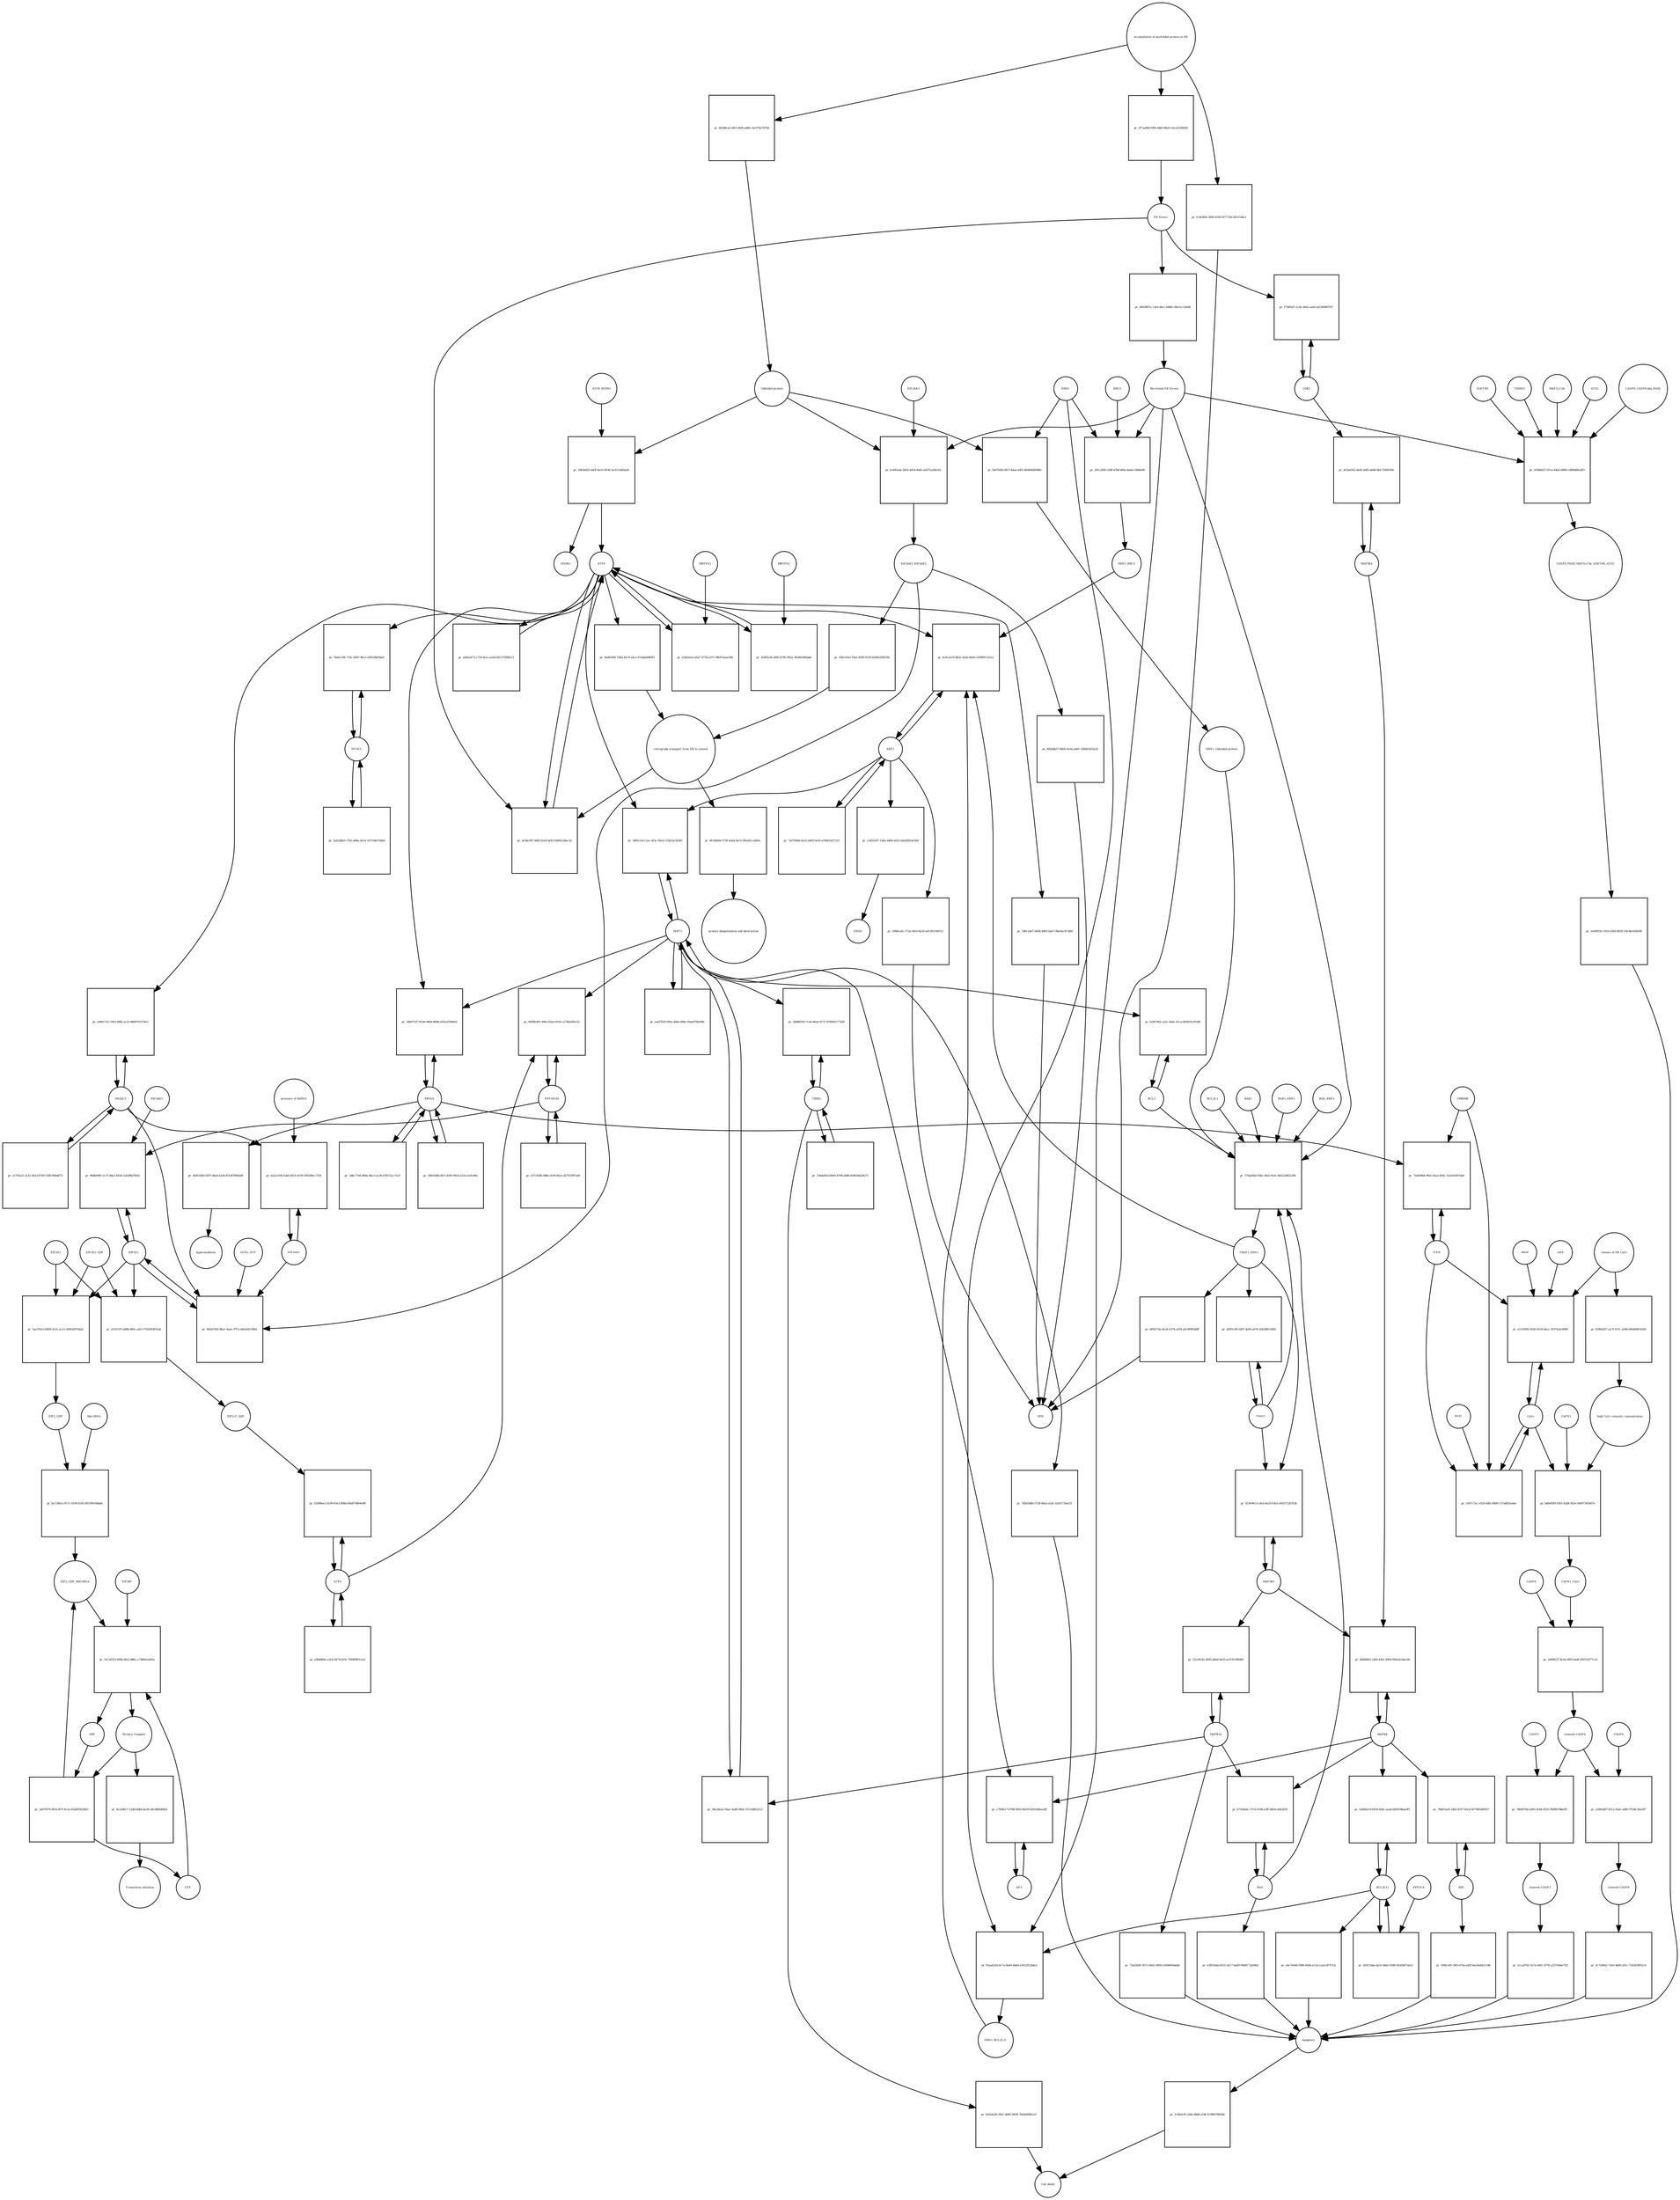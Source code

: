strict digraph  {
ATF6_HSPA5 [annotation="", bipartite=0, cls=complex, fontsize=4, label=ATF6_HSPA5, shape=circle];
"pr_1861b425-4d3f-4e15-953d-3a311cb83a42" [annotation="", bipartite=1, cls=process, fontsize=4, label="pr_1861b425-4d3f-4e15-953d-3a311cb83a42", shape=square];
ATF6 [annotation="urn_miriam_hgnc.symbol_ATF6", bipartite=0, cls=macromolecule, fontsize=4, label=ATF6, shape=circle];
HSPA5 [annotation="urn_miriam_hgnc.symbol_HSPA5", bipartite=0, cls=macromolecule, fontsize=4, label=HSPA5, shape=circle];
"Unfolded protein" [annotation="", bipartite=0, cls=macromolecule, fontsize=4, label="Unfolded protein", shape=circle];
ERN1 [annotation="urn_miriam_hgnc.symbol_ERN1", bipartite=0, cls=macromolecule, fontsize=4, label=ERN1, shape=circle];
"pr_fdd782fd-0f57-4dae-a6f2-d83b9d2f0085" [annotation="", bipartite=1, cls=process, fontsize=4, label="pr_fdd782fd-0f57-4dae-a6f2-d83b9d2f0085", shape=square];
"ERN1_Unfolded protein" [annotation="", bipartite=0, cls=complex, fontsize=4, label="ERN1_Unfolded protein", shape=circle];
EIF2AK3_EIF2AK3 [annotation="", bipartite=0, cls=complex, fontsize=4, label=EIF2AK3_EIF2AK3, shape=circle];
"pr_d3b1163a-f5b2-4589-9159-420b52f06106" [annotation="", bipartite=1, cls=process, fontsize=4, label="pr_d3b1163a-f5b2-4589-9159-420b52f06106", shape=square];
"retrograde transport from ER to cytosol" [annotation="", bipartite=0, cls=phenotype, fontsize=4, label="retrograde transport from ER to cytosol", shape=circle];
"pr_9ed8304f-106d-4a74-a4c2-47edda69f0f3" [annotation="", bipartite=1, cls=process, fontsize=4, label="pr_9ed8304f-106d-4a74-a4c2-47edda69f0f3", shape=square];
"pr_8fc9b90d-573b-4ab4-8e51-90ea9cca400c" [annotation="", bipartite=1, cls=process, fontsize=4, label="pr_8fc9b90d-573b-4ab4-8e51-90ea9cca400c", shape=square];
"protein ubiquitination and destruction" [annotation="", bipartite=0, cls=phenotype, fontsize=4, label="protein ubiquitination and destruction", shape=circle];
"pr_374ad5b0-95bc-4fe3-9c0c-8b522d822296" [annotation="", bipartite=1, cls=process, fontsize=4, label="pr_374ad5b0-95bc-4fe3-9c0c-8b522d822296", shape=square];
TRAF2_ERN1 [annotation="", bipartite=0, cls=complex, fontsize=4, label=TRAF2_ERN1, shape=circle];
BAK1_ERN1 [annotation="", bipartite=0, cls=complex, fontsize=4, label=BAK1_ERN1, shape=circle];
BAX_ERN1 [annotation="", bipartite=0, cls=complex, fontsize=4, label=BAX_ERN1, shape=circle];
BCL2 [annotation="urn_miriam_hgnc.symbol_BCL2", bipartite=0, cls="nucleic acid feature", fontsize=4, label=BCL2, shape=circle];
BCL2L1 [annotation="urn_miriam_hgnc.symbol_BCL2L1", bipartite=0, cls=macromolecule, fontsize=4, label=BCL2L1, shape=circle];
"Persistant ER Stress" [annotation="", bipartite=0, cls=phenotype, fontsize=4, label="Persistant ER Stress", shape=circle];
BAX [annotation="urn_miriam_hgnc.symbol_BAX", bipartite=0, cls=macromolecule, fontsize=4, label=BAX, shape=circle];
BAK1 [annotation="urn_miriam_hgnc.symbol_BAK1", bipartite=0, cls=macromolecule, fontsize=4, label=BAK1, shape=circle];
TRAF2 [annotation="urn_miriam_hgnc.symbol_TRAF2", bipartite=0, cls=macromolecule, fontsize=4, label=TRAF2, shape=circle];
XBP1 [annotation="urn_miriam_hgnc.symbol_XBP1", bipartite=0, cls=macromolecule, fontsize=4, label=XBP1, shape=circle];
"pr_bc6cae19-4b5e-42a6-b8eb-3189f91321e2" [annotation="", bipartite=1, cls=process, fontsize=4, label="pr_bc6cae19-4b5e-42a6-b8eb-3189f91321e2", shape=square];
ERN1_BBC3 [annotation="", bipartite=0, cls=complex, fontsize=4, label=ERN1_BBC3, shape=circle];
ERN1_BCL2L11 [annotation="", bipartite=0, cls=complex, fontsize=4, label=ERN1_BCL2L11, shape=circle];
"pr_7a6769bb-dca5-4493-8cf6-e59961d57533" [annotation="", bipartite=1, cls=process, fontsize=4, label="pr_7a6769bb-dca5-4493-8cf6-e59961d57533", shape=square];
"pr_c5d55c87-14da-446b-a033-0ab30924e5b9" [annotation="", bipartite=1, cls=process, fontsize=4, label="pr_c5d55c87-14da-446b-a033-0ab30924e5b9", shape=square];
ERAD [annotation="", bipartite=0, cls=phenotype, fontsize=4, label=ERAD, shape=circle];
"pr_59b8ca4c-572a-4fe0-8a18-a6156519d312" [annotation="", bipartite=1, cls=process, fontsize=4, label="pr_59b8ca4c-572a-4fe0-8a18-a6156519d312", shape=square];
UPR [annotation="", bipartite=0, cls=phenotype, fontsize=4, label=UPR, shape=circle];
"pr_af091cf8-5d07-4e90-a076-42626ffcb982" [annotation="", bipartite=1, cls=process, fontsize=4, label="pr_af091cf8-5d07-4e90-a076-42626ffcb982", shape=square];
MAPK8 [annotation="urn_miriam_hgnc.symbol_MAPK8", bipartite=0, cls=macromolecule, fontsize=4, label=MAPK8, shape=circle];
"pr_806fb661-1df4-43b1-9964-f00e5a1bec00" [annotation="", bipartite=1, cls=process, fontsize=4, label="pr_806fb661-1df4-43b1-9964-f00e5a1bec00", shape=square];
MAP3K4 [annotation="urn_miriam_hgnc.symbol_MAP3K4", bipartite=0, cls=macromolecule, fontsize=4, label=MAP3K4, shape=circle];
MAP3K5 [annotation="urn_miriam_hgnc.symbol_MAP3K5", bipartite=0, cls=macromolecule, fontsize=4, label=MAP3K5, shape=circle];
MAPK14 [annotation="urn_miriam_hgnc.symbol_MAPK14", bipartite=0, cls=macromolecule, fontsize=4, label=MAPK14, shape=circle];
"pr_22c38145-d095-48a0-8e55-acf14130640f" [annotation="", bipartite=1, cls=process, fontsize=4, label="pr_22c38145-d095-48a0-8e55-acf14130640f", shape=square];
"pr_72d22b0f-5672-46d1-8995-fcf680044eb0" [annotation="", bipartite=1, cls=process, fontsize=4, label="pr_72d22b0f-5672-46d1-8995-fcf680044eb0", shape=square];
Apoptosis [annotation="", bipartite=0, cls=phenotype, fontsize=4, label=Apoptosis, shape=circle];
DDIT3 [annotation="urn_miriam_hgnc.symbol_DDIT3", bipartite=0, cls=macromolecule, fontsize=4, label=DDIT3, shape=circle];
"pr_3be3de2a-5bac-4a86-98dc-f211dd8321cf" [annotation="", bipartite=1, cls=process, fontsize=4, label="pr_3be3de2a-5bac-4a86-98dc-f211dd8321cf", shape=square];
"pr_7d5b5b8b-5728-46aa-a5af-1d18173da31f" [annotation="", bipartite=1, cls=process, fontsize=4, label="pr_7d5b5b8b-5728-46aa-a5af-1d18173da31f", shape=square];
"pr_5efb7462-ca5c-4b4c-81ca-b83035c9536f" [annotation="", bipartite=1, cls=process, fontsize=4, label="pr_5efb7462-ca5c-4b4c-81ca-b83035c9536f", shape=square];
"pr_dc0bc997-d0f0-42e9-bf45-f6d95c0dac32" [annotation="", bipartite=1, cls=process, fontsize=4, label="pr_dc0bc997-d0f0-42e9-bf45-f6d95c0dac32", shape=square];
"ER Stress" [annotation="", bipartite=0, cls=phenotype, fontsize=4, label="ER Stress", shape=circle];
"pr_e2b62eee-e6a7-4734-a37c-f9647aaae39d" [annotation="", bipartite=1, cls=process, fontsize=4, label="pr_e2b62eee-e6a7-4734-a37c-f9647aaae39d", shape=square];
MBTPS1 [annotation="urn_miriam_hgnc.symbol_MBTPS1", bipartite=0, cls=macromolecule, fontsize=4, label=MBTPS1, shape=circle];
"pr_3e9f5e3d-2885-4785-902a-3654b39fdab6" [annotation="", bipartite=1, cls=process, fontsize=4, label="pr_3e9f5e3d-2885-4785-902a-3654b39fdab6", shape=square];
MBTPS2 [annotation="urn_miriam_hgnc.symbol_MBTPS2", bipartite=0, cls=macromolecule, fontsize=4, label=MBTPS2, shape=circle];
"pr_a0dea473-c718-4e1c-aa5b-60c3730df1c3" [annotation="", bipartite=1, cls=process, fontsize=4, label="pr_a0dea473-c718-4e1c-aa5b-60c3730df1c3", shape=square];
"pr_eaef7b5f-095a-4b6e-89dc-f6aa97bb398c" [annotation="", bipartite=1, cls=process, fontsize=4, label="pr_eaef7b5f-095a-4b6e-89dc-f6aa97bb398c", shape=square];
"pr_3bf6c1af-c1ac-4f3c-92e4-c53fe5a34269" [annotation="", bipartite=1, cls=process, fontsize=4, label="pr_3bf6c1af-c1ac-4f3c-92e4-c53fe5a34269", shape=square];
EIF2S1 [annotation="urn_miriam_hgnc.symbol_EIF2S1", bipartite=0, cls=macromolecule, fontsize=4, label=EIF2S1, shape=circle];
"pr_90a61920-8ba1-4aee-97f3-e8d2e827dfb2" [annotation="", bipartite=1, cls=process, fontsize=4, label="pr_90a61920-8ba1-4aee-97f3-e8d2e827dfb2", shape=square];
GCN2_ATP [annotation="", bipartite=0, cls=complex, fontsize=4, label=GCN2_ATP, shape=circle];
EIF2AK2 [annotation="urn_miriam_hgnc.symbol_EIF2AK2", bipartite=0, cls=macromolecule, fontsize=4, label=EIF2AK2, shape=circle];
DNAJC3 [annotation="urn_miriam_hgnc.symbol_DNAJC3", bipartite=0, cls=macromolecule, fontsize=4, label=DNAJC3, shape=circle];
EIF2S2 [annotation="urn_miriam_hgnc.symbol_EIF2S2", bipartite=0, cls=macromolecule, fontsize=4, label=EIF2S2, shape=circle];
"pr_5aa703e3-8858-412c-ac12-2682af0764a2" [annotation="", bipartite=1, cls=process, fontsize=4, label="pr_5aa703e3-8858-412c-ac12-2682af0764a2", shape=square];
EIF2S3_GDP [annotation="", bipartite=0, cls=complex, fontsize=4, label=EIF2S3_GDP, shape=circle];
EIF2_GDP [annotation="", bipartite=0, cls=complex, fontsize=4, label=EIF2_GDP, shape=circle];
"EIF2_GDP_Met-tRNA" [annotation="", bipartite=0, cls=complex, fontsize=4, label="EIF2_GDP_Met-tRNA", shape=circle];
"pr_19c24323-905b-4fe1-886c-c748fd1ab05a" [annotation="", bipartite=1, cls=process, fontsize=4, label="pr_19c24323-905b-4fe1-886c-c748fd1ab05a", shape=square];
"Ternary Complex" [annotation="", bipartite=0, cls=complex, fontsize=4, label="Ternary Complex", shape=circle];
"EIF2B*" [annotation="", bipartite=0, cls=complex, fontsize=4, label="EIF2B*", shape=circle];
GTP [annotation="urn_miriam_obo.chebi_CHEBI%3A57600", bipartite=0, cls="simple chemical", fontsize=4, label=GTP, shape=circle];
GDP [annotation="urn_miriam_obo.chebi_CHEBI%3A65180", bipartite=0, cls="simple chemical", fontsize=4, label=GDP, shape=circle];
"pr_2e67f070-0fcb-4f7f-9c2a-65a8f2923b43" [annotation="", bipartite=1, cls=process, fontsize=4, label="pr_2e67f070-0fcb-4f7f-9c2a-65a8f2923b43", shape=square];
ATF4 [annotation="urn_miriam_hgnc.symbol_ATF4", bipartite=0, cls=macromolecule, fontsize=4, label=ATF4, shape=circle];
"pr_62488ee1-6c09-45e3-968a-b0a8746b4e98" [annotation="", bipartite=1, cls=process, fontsize=4, label="pr_62488ee1-6c09-45e3-968a-b0a8746b4e98", shape=square];
"EIF2-P_GDP" [annotation="", bipartite=0, cls=complex, fontsize=4, label="EIF2-P_GDP", shape=circle];
"pr_e8b4dbdc-e3c9-4474-b19c-7968f9f011a4" [annotation="", bipartite=1, cls=process, fontsize=4, label="pr_e8b4dbdc-e3c9-4474-b19c-7968f9f011a4", shape=square];
PPP1R15A [annotation="urn_miriam_hgnc.symbol_PPP1R15A", bipartite=0, cls=macromolecule, fontsize=4, label=PPP1R15A, shape=circle];
"pr_0690b393-30b5-45ab-951b-ce78ab39e23c" [annotation="", bipartite=1, cls=process, fontsize=4, label="pr_0690b393-30b5-45ab-951b-ce78ab39e23c", shape=square];
"pr_e57c83f6-088a-41f9-841a-d275f39f7a0f" [annotation="", bipartite=1, cls=process, fontsize=4, label="pr_e57c83f6-088a-41f9-841a-d275f39f7a0f", shape=square];
"pr_4ca5d0c7-12dd-4dbb-be26-a9cd80b4bfd2" [annotation="", bipartite=1, cls=process, fontsize=4, label="pr_4ca5d0c7-12dd-4dbb-be26-a9cd80b4bfd2", shape=square];
"Translation initiation" [annotation="", bipartite=0, cls=phenotype, fontsize=4, label="Translation initiation", shape=circle];
"pr_419e9413-cbcd-4a18-93e5-e44371287b3b" [annotation="", bipartite=1, cls=process, fontsize=4, label="pr_419e9413-cbcd-4a18-93e5-e44371287b3b", shape=square];
ERO1A [annotation="urn_miriam_hgnc.symbol_ERO1A", bipartite=0, cls=macromolecule, fontsize=4, label=ERO1A, shape=circle];
"pr_54b071d7-814d-4864-8b8d-e93acf59defd" [annotation="", bipartite=1, cls=process, fontsize=4, label="pr_54b071d7-814d-4864-8b8d-e93acf59defd", shape=square];
"pr_50fe548b-4f15-450f-9816-a53ce1e0c90c" [annotation="", bipartite=1, cls=process, fontsize=4, label="pr_50fe548b-4f15-450f-9816-a53ce1e0c90c", shape=square];
"pr_968b49f0-1a73-48a1-855d-1a63f8d7f641" [annotation="", bipartite=1, cls=process, fontsize=4, label="pr_968b49f0-1a73-48a1-855d-1a63f8d7f641", shape=square];
EIF2AK1 [annotation="urn_miriam_hgnc.symbol_EIF2AK1", bipartite=0, cls=macromolecule, fontsize=4, label=EIF2AK1, shape=circle];
"pr_6743da4c-37c6-4708-a3ff-db03ca662629" [annotation="", bipartite=1, cls=process, fontsize=4, label="pr_6743da4c-37c6-4708-a3ff-db03ca662629", shape=square];
"pr_e38554a6-6031-4217-bad9-0968172d3962" [annotation="", bipartite=1, cls=process, fontsize=4, label="pr_e38554a6-6031-4217-bad9-0968172d3962", shape=square];
"Ca2+" [annotation="urn_miriam_obo.chebi_CHEBI%3A29108", bipartite=0, cls="simple chemical", fontsize=4, label="Ca2+", shape=circle];
"pr_e1210582-f626-4218-bbcc-3f374a4c8969" [annotation="", bipartite=1, cls=process, fontsize=4, label="pr_e1210582-f626-4218-bbcc-3f374a4c8969", shape=square];
"release of ER Ca2+" [annotation="", bipartite=0, cls=phenotype, fontsize=4, label="release of ER Ca2+", shape=circle];
ITPR [annotation="urn_miriam_hgnc.symbol_ITPR1|urn_miriam_hgnc.symbol_ITPR2|urn_miriam_hgnc.symbol_ITPR3", bipartite=0, cls=macromolecule, fontsize=4, label=ITPR, shape=circle];
MAM [annotation="", bipartite=0, cls=phenotype, fontsize=4, label=MAM, shape=circle];
s619 [annotation="", bipartite=0, cls=complex, fontsize=4, label=s619, shape=circle];
"pr_453ad352-de82-4df5-bd48-0b1735081f9e" [annotation="", bipartite=1, cls=process, fontsize=4, label="pr_453ad352-de82-4df5-bd48-0b1735081f9e", shape=square];
CDK5 [annotation="urn_miriam_hgnc.symbol_CDK5", bipartite=0, cls=macromolecule, fontsize=4, label=CDK5, shape=circle];
"pr_f758f5d7-2c82-4942-aefd-af2300897f37" [annotation="", bipartite=1, cls="uncertain process", fontsize=4, label="pr_f758f5d7-2c82-4942-aefd-af2300897f37", shape=square];
"pr_2c9b5e3f-cb0a-48d6-a54f-619f60768564" [annotation="", bipartite=1, cls=process, fontsize=4, label="pr_2c9b5e3f-cb0a-48d6-a54f-619f60768564", shape=square];
"Cell death" [annotation="", bipartite=0, cls=phenotype, fontsize=4, label="Cell death", shape=circle];
"pr_c0b7c7ac-c029-4dfa-8408-137adfb2edee" [annotation="", bipartite=1, cls=process, fontsize=4, label="pr_c0b7c7ac-c029-4dfa-8408-137adfb2edee", shape=square];
TMBIM6 [annotation="urn_miriam_hgnc.symbol_TMBIM6", bipartite=0, cls=macromolecule, fontsize=4, label=TMBIM6, shape=circle];
RYR1 [annotation="urn_miriam_hgnc.symbol_RYR1", bipartite=0, cls=macromolecule, fontsize=4, label=RYR1, shape=circle];
EIF2AK3 [annotation="urn_miriam_hgnc.symbol_EIF2AK3", bipartite=0, cls=macromolecule, fontsize=4, label=EIF2AK3, shape=circle];
"pr_fc493cba-2b10-4d14-8e82-a0271a39a1b1" [annotation="", bipartite=1, cls=process, fontsize=4, label="pr_fc493cba-2b10-4d14-8e82-a0271a39a1b1", shape=square];
"pr_46051fb8-0597-4be4-b236-f0336789d3d0" [annotation="", bipartite=1, cls=process, fontsize=4, label="pr_46051fb8-0597-4be4-b236-f0336789d3d0", shape=square];
hyperoxidation [annotation="", bipartite=0, cls=phenotype, fontsize=4, label=hyperoxidation, shape=circle];
"pr_2dbc77d4-966e-4bc3-ac39-478152cc7e1f" [annotation="", bipartite=1, cls=process, fontsize=4, label="pr_2dbc77d4-966e-4bc3-ac39-478152cc7e1f", shape=square];
"pr_9d93887a-13e0-4bcc-b668-c80c5c11b9df" [annotation="", bipartite=1, cls=process, fontsize=4, label="pr_9d93887a-13e0-4bcc-b668-c80c5c11b9df", shape=square];
"CASP8_CASP8-ubq_FADD" [annotation="", bipartite=0, cls=complex, fontsize=4, label="CASP8_CASP8-ubq_FADD", shape=circle];
"pr_410b8d37-07ce-44a5-b980-c4f00d0b24f3" [annotation="", bipartite=1, cls=process, fontsize=4, label="pr_410b8d37-07ce-44a5-b980-c4f00d0b24f3", shape=square];
"SQSTM1 " [annotation="urn_miriam_hgnc.symbol_SQSTM1", bipartite=0, cls=macromolecule, fontsize=4, label="SQSTM1 ", shape=circle];
CASP8_FADD_MAP1LC3A_SQSTM1_ATG5 [annotation="", bipartite=0, cls=complex, fontsize=4, label=CASP8_FADD_MAP1LC3A_SQSTM1_ATG5, shape=circle];
TRIM13 [annotation="urn_miriam_hgnc.symbol_TRIM13", bipartite=0, cls=macromolecule, fontsize=4, label=TRIM13, shape=circle];
MAP1LC3A [annotation="urn_miriam_hgnc.symbol_MAP1LC3A", bipartite=0, cls=macromolecule, fontsize=4, label=MAP1LC3A, shape=circle];
ATG5 [annotation="urn_miriam_hgnc.symbol_ATG5", bipartite=0, cls=macromolecule, fontsize=4, label=ATG5, shape=circle];
"pr_1e6991fe-191b-43b4-8830-19e38c650e98" [annotation="", bipartite=1, cls=process, fontsize=4, label="pr_1e6991fe-191b-43b4-8830-19e38c650e98", shape=square];
"AP-1" [annotation="urn_miriam_hgnc.symbol_FOS|urn_miriam_hgnc.symbol_FOSB|urn_miriam_hgnc.symbol_FOSL1|urn_miriam_hgnc.symbol_FOSL2|urn_miriam_hgnc.symbol_JUN|urn_miriam_hgnc.symbol_JUNB|urn_miriam_hgnc.symbol_JUND", bipartite=0, cls=macromolecule, fontsize=4, label="AP-1", shape=circle];
"pr_c7fd9e17-8788-4850-8b29-620cb06ea28f" [annotation="", bipartite=1, cls=process, fontsize=4, label="pr_c7fd9e17-8788-4850-8b29-620cb06ea28f", shape=square];
"pr_b2a5c03b-5abf-4614-b159-365588cc753f" [annotation="", bipartite=1, cls=process, fontsize=4, label="pr_b2a5c03b-5abf-4614-b159-365588cc753f", shape=square];
"presence of dsRNA" [annotation="", bipartite=0, cls=phenotype, fontsize=4, label="presence of dsRNA", shape=circle];
"Met-tRNA" [annotation="urn_miriam_hgnc_HGNC%3A34779", bipartite=0, cls="nucleic acid feature", fontsize=4, label="Met-tRNA", shape=circle];
"pr_bc13461a-917c-4149-8345-8f5309188a8a" [annotation="", bipartite=1, cls=process, fontsize=4, label="pr_bc13461a-917c-4149-8345-8f5309188a8a", shape=square];
"pr_af1611f5-dd9b-485c-a421-f702993655a6" [annotation="", bipartite=1, cls=process, fontsize=4, label="pr_af1611f5-dd9b-485c-a421-f702993655a6", shape=square];
"accumulation of misfolded protein in ER" [annotation="", bipartite=0, cls=phenotype, fontsize=4, label="accumulation of misfolded protein in ER", shape=circle];
"pr_483d0caf-26f3-4fd9-ad66-cbc970a78784" [annotation="", bipartite=1, cls=process, fontsize=4, label="pr_483d0caf-26f3-4fd9-ad66-cbc970a78784", shape=square];
"pr_5f7aa9b8-f9fb-4db0-86e9-c6ca553064f3" [annotation="", bipartite=1, cls=process, fontsize=4, label="pr_5f7aa9b8-f9fb-4db0-86e9-c6ca553064f3", shape=square];
"pr_fc4b3f60-2b00-41fb-b577-00c3d7a7dbc1" [annotation="", bipartite=1, cls=process, fontsize=4, label="pr_fc4b3f60-2b00-41fb-b577-00c3d7a7dbc1", shape=square];
"pr_8d26db57-8805-4c0a-a961-33fd41653a1d" [annotation="", bipartite=1, cls=process, fontsize=4, label="pr_8d26db57-8805-4c0a-a961-33fd41653a1d", shape=square];
"pr_df92574a-8ce8-4374-a554-a6c9f995d6ff" [annotation="", bipartite=1, cls=process, fontsize=4, label="pr_df92574a-8ce8-4374-a554-a6c9f995d6ff", shape=square];
"pr_1d8c2de7-b46b-4805-bae7-8be0ac9c3bf0" [annotation="", bipartite=1, cls=process, fontsize=4, label="pr_1d8c2de7-b46b-4805-bae7-8be0ac9c3bf0", shape=square];
BCL2L11 [annotation="urn_miriam_hgnc.symbol_BCL2L11", bipartite=0, cls=macromolecule, fontsize=4, label=BCL2L11, shape=circle];
"pr_5a0b8e14-6439-42dc-aeab-b83018bae0f1" [annotation="", bipartite=1, cls=process, fontsize=4, label="pr_5a0b8e14-6439-42dc-aeab-b83018bae0f1", shape=square];
BID [annotation="urn_miriam_hgnc.symbol_BID", bipartite=0, cls=macromolecule, fontsize=4, label=BID, shape=circle];
"pr_7b6b7ae8-1db3-4337-b5cd-627485489357" [annotation="", bipartite=1, cls=process, fontsize=4, label="pr_7b6b7ae8-1db3-4337-b5cd-627485489357", shape=square];
"pr_e4c7e044-f088-436d-a11d-ca2ec0f7f7cb" [annotation="", bipartite=1, cls=process, fontsize=4, label="pr_e4c7e044-f088-436d-a11d-ca2ec0f7f7cb", shape=square];
"pr_184fcef9-39f3-476a-a85f-bec6a64211d8" [annotation="", bipartite=1, cls=process, fontsize=4, label="pr_184fcef9-39f3-476a-a85f-bec6a64211d8", shape=square];
"pr_85aa622d-6c7a-40e4-bbb9-a5622f52b4e2" [annotation="", bipartite=1, cls=process, fontsize=4, label="pr_85aa622d-6c7a-40e4-bbb9-a5622f52b4e2", shape=square];
"pr_201c205f-cfd8-4768-bf0a-6a4ec19d4e08" [annotation="", bipartite=1, cls=process, fontsize=4, label="pr_201c205f-cfd8-4768-bf0a-6a4ec19d4e08", shape=square];
BBC3 [annotation="urn_miriam_hgnc.symbol_BBC3", bipartite=0, cls=macromolecule, fontsize=4, label=BBC3, shape=circle];
"pr_d2411b4a-da55-48af-9398-602fd0f7ab11" [annotation="", bipartite=1, cls=process, fontsize=4, label="pr_d2411b4a-da55-48af-9398-602fd0f7ab11", shape=square];
PPP2CA [annotation="urn_miriam_hgnc.symbol_PPP2CA", bipartite=0, cls=macromolecule, fontsize=4, label=PPP2CA, shape=circle];
TRIB3 [annotation="urn_miriam_hgnc.symbol_TRIB3", bipartite=0, cls=macromolecule, fontsize=4, label=TRIB3, shape=circle];
"pr_3bd86556-7ca8-46a4-9172-676842177428" [annotation="", bipartite=1, cls=process, fontsize=4, label="pr_3bd86556-7ca8-46a4-9172-676842177428", shape=square];
"pr_7e8da85d-80e9-4799-a680-838504d28a75" [annotation="", bipartite=1, cls=process, fontsize=4, label="pr_7e8da85d-80e9-4799-a680-838504d28a75", shape=square];
"pr_fe45ab26-39a1-4b85-9639-7be8af68b1a5" [annotation="", bipartite=1, cls=process, fontsize=4, label="pr_fe45ab26-39a1-4b85-9639-7be8af68b1a5", shape=square];
"pr_6290a837-ea7f-437c-a946-d9e86df1b544" [annotation="", bipartite=1, cls=process, fontsize=4, label="pr_6290a837-ea7f-437c-a946-d9e86df1b544", shape=square];
"high Ca2+ cytosolic concentration" [annotation="", bipartite=0, cls=phenotype, fontsize=4, label="high Ca2+ cytosolic concentration", shape=circle];
"pr_a48017a5-1953-49bf-ac23-d68676337de3" [annotation="", bipartite=1, cls=process, fontsize=4, label="pr_a48017a5-1953-49bf-ac23-d68676337de3", shape=square];
"pr_e17f3e21-2c41-4614-8700-55fb766b4f73" [annotation="", bipartite=1, cls=process, fontsize=4, label="pr_e17f3e21-2c41-4614-8700-55fb766b4f73", shape=square];
"pr_73e609b4-9fb1-45a2-856c-3e3a01607da6" [annotation="", bipartite=1, cls=process, fontsize=4, label="pr_73e609b4-9fb1-45a2-856c-3e3a01607da6", shape=square];
CASP4 [annotation="urn_miriam_hgnc.symbol_CASP4", bipartite=0, cls=macromolecule, fontsize=4, label=CASP4, shape=circle];
"pr_246f8237-8cb2-4f92-8a8f-d5f510277ccb" [annotation="", bipartite=1, cls=process, fontsize=4, label="pr_246f8237-8cb2-4f92-8a8f-d5f510277ccb", shape=square];
"cleaved~CASP4" [annotation="urn_miriam_hgnc.symbol_CASP4", bipartite=0, cls=macromolecule, fontsize=4, label="cleaved~CASP4", shape=circle];
"CAPN1_Ca2+" [annotation="", bipartite=0, cls=complex, fontsize=4, label="CAPN1_Ca2+", shape=circle];
CASP3 [annotation="urn_miriam_hgnc.symbol_CASP3", bipartite=0, cls=macromolecule, fontsize=4, label=CASP3, shape=circle];
"pr_786497bd-a695-4544-8355-9b09b768e0f1" [annotation="", bipartite=1, cls=process, fontsize=4, label="pr_786497bd-a695-4544-8355-9b09b768e0f1", shape=square];
"cleaved~CASP3" [annotation="urn_miriam_hgnc.symbol_CASP3", bipartite=0, cls=macromolecule, fontsize=4, label="cleaved~CASP3", shape=circle];
CASP9 [annotation="urn_miriam_hgnc.symbol_CSAP9", bipartite=0, cls=macromolecule, fontsize=4, label=CASP9, shape=circle];
"pr_e580edb7-6512-41bc-ad6f-f703bc36e397" [annotation="", bipartite=1, cls=process, fontsize=4, label="pr_e580edb7-6512-41bc-ad6f-f703bc36e397", shape=square];
"cleaved~CASP9" [annotation="urn_miriam_hgnc.symbol_CASP9", bipartite=0, cls=macromolecule, fontsize=4, label="cleaved~CASP9", shape=circle];
CAPN1 [annotation="urn_miriam_hgnc.symbol_CAPN1", bipartite=0, cls=macromolecule, fontsize=4, label=CAPN1, shape=circle];
"pr_bd0ef9f9-f493-42b8-942e-0e897365b07e" [annotation="", bipartite=1, cls=process, fontsize=4, label="pr_bd0ef9f9-f493-42b8-942e-0e897365b07e", shape=square];
"pr_1ccad7b3-5e7a-4401-8795-e55704de7f2f" [annotation="", bipartite=1, cls=process, fontsize=4, label="pr_1ccad7b3-5e7a-4401-8795-e55704de7f2f", shape=square];
"pr_417a99a5-7eb5-4b85-b1fc-7243459f61c9" [annotation="", bipartite=1, cls=process, fontsize=4, label="pr_417a99a5-7eb5-4b85-b1fc-7243459f61c9", shape=square];
HYOU1 [annotation="urn_miriam_hgnc.symbol_HYOU1", bipartite=0, cls=macromolecule, fontsize=4, label=HYOU1, shape=circle];
"pr_7ba6c166-719c-4847-8bc3-a0f526bf3be6" [annotation="", bipartite=1, cls=process, fontsize=4, label="pr_7ba6c166-719c-4847-8bc3-a0f526bf3be6", shape=square];
"pr_2a62d8e0-17b5-468a-9a1d-167108e76d0d" [annotation="", bipartite=1, cls=process, fontsize=4, label="pr_2a62d8e0-17b5-468a-9a1d-167108e76d0d", shape=square];
ATF6_HSPA5 -> "pr_1861b425-4d3f-4e15-953d-3a311cb83a42"  [annotation="", interaction_type=consumption];
"pr_1861b425-4d3f-4e15-953d-3a311cb83a42" -> ATF6  [annotation="", interaction_type=production];
"pr_1861b425-4d3f-4e15-953d-3a311cb83a42" -> HSPA5  [annotation="", interaction_type=production];
ATF6 -> "pr_9ed8304f-106d-4a74-a4c2-47edda69f0f3"  [annotation="", interaction_type=consumption];
ATF6 -> "pr_bc6cae19-4b5e-42a6-b8eb-3189f91321e2"  [annotation="urn_miriam_pubmed_26587781|urn_miriam_pubmed_23430059", interaction_type=catalysis];
ATF6 -> "pr_dc0bc997-d0f0-42e9-bf45-f6d95c0dac32"  [annotation="", interaction_type=consumption];
ATF6 -> "pr_e2b62eee-e6a7-4734-a37c-f9647aaae39d"  [annotation="", interaction_type=consumption];
ATF6 -> "pr_3e9f5e3d-2885-4785-902a-3654b39fdab6"  [annotation="", interaction_type=consumption];
ATF6 -> "pr_a0dea473-c718-4e1c-aa5b-60c3730df1c3"  [annotation="", interaction_type=consumption];
ATF6 -> "pr_3bf6c1af-c1ac-4f3c-92e4-c53fe5a34269"  [annotation="urn_miriam_pubmed_26587781|urn_miriam_pubmed_17991856|urn_miriam_pubmed_28843399", interaction_type=catalysis];
ATF6 -> "pr_54b071d7-814d-4864-8b8d-e93acf59defd"  [annotation="urn_miriam_pubmed_23850759|urn_miriam_pubmed_25387528", interaction_type=catalysis];
ATF6 -> "pr_1d8c2de7-b46b-4805-bae7-8be0ac9c3bf0"  [annotation="", interaction_type=consumption];
ATF6 -> "pr_a48017a5-1953-49bf-ac23-d68676337de3"  [annotation="urn_miriam_pubmed_12601012|urn_miriam_pubmed_18360008", interaction_type=catalysis];
ATF6 -> "pr_7ba6c166-719c-4847-8bc3-a0f526bf3be6"  [annotation=urn_miriam_pubmed_18360008, interaction_type=catalysis];
"Unfolded protein" -> "pr_1861b425-4d3f-4e15-953d-3a311cb83a42"  [annotation="urn_miriam_pubmed_19509052|urn_miriam_pubmed_12847084|urn_miriam_pubmed_23850759", interaction_type=catalysis];
"Unfolded protein" -> "pr_fdd782fd-0f57-4dae-a6f2-d83b9d2f0085"  [annotation="", interaction_type=consumption];
"Unfolded protein" -> "pr_fc493cba-2b10-4d14-8e82-a0271a39a1b1"  [annotation=urn_miriam_pubmed_17991856, interaction_type=catalysis];
ERN1 -> "pr_fdd782fd-0f57-4dae-a6f2-d83b9d2f0085"  [annotation="", interaction_type=consumption];
ERN1 -> "pr_85aa622d-6c7a-40e4-bbb9-a5622f52b4e2"  [annotation="", interaction_type=consumption];
ERN1 -> "pr_201c205f-cfd8-4768-bf0a-6a4ec19d4e08"  [annotation="", interaction_type=consumption];
"pr_fdd782fd-0f57-4dae-a6f2-d83b9d2f0085" -> "ERN1_Unfolded protein"  [annotation="", interaction_type=production];
"ERN1_Unfolded protein" -> "pr_374ad5b0-95bc-4fe3-9c0c-8b522d822296"  [annotation="", interaction_type=consumption];
EIF2AK3_EIF2AK3 -> "pr_d3b1163a-f5b2-4589-9159-420b52f06106"  [annotation="", interaction_type=consumption];
EIF2AK3_EIF2AK3 -> "pr_90a61920-8ba1-4aee-97f3-e8d2e827dfb2"  [annotation="urn_miriam_pubmed_12667446|urn_miriam_pubmed_16246152|urn_miriam_pubmed_12601012|urn_miriam_pubmed_23850759|urn_miriam_pubmed_18360008|urn_miriam_pubmed_26587781", interaction_type=catalysis];
EIF2AK3_EIF2AK3 -> "pr_8d26db57-8805-4c0a-a961-33fd41653a1d"  [annotation="", interaction_type=consumption];
"pr_d3b1163a-f5b2-4589-9159-420b52f06106" -> "retrograde transport from ER to cytosol"  [annotation="", interaction_type=production];
"retrograde transport from ER to cytosol" -> "pr_8fc9b90d-573b-4ab4-8e51-90ea9cca400c"  [annotation="", interaction_type=consumption];
"retrograde transport from ER to cytosol" -> "pr_dc0bc997-d0f0-42e9-bf45-f6d95c0dac32"  [annotation="urn_miriam_pubmed_18360008|urn_miriam_pubmed_17991856|urn_miriam_pubmed_26587781|urn_miriam_pubmed_12847084", interaction_type=inhibition];
"pr_9ed8304f-106d-4a74-a4c2-47edda69f0f3" -> "retrograde transport from ER to cytosol"  [annotation="", interaction_type=production];
"pr_8fc9b90d-573b-4ab4-8e51-90ea9cca400c" -> "protein ubiquitination and destruction"  [annotation="", interaction_type=production];
"pr_374ad5b0-95bc-4fe3-9c0c-8b522d822296" -> TRAF2_ERN1  [annotation="", interaction_type=production];
TRAF2_ERN1 -> "pr_bc6cae19-4b5e-42a6-b8eb-3189f91321e2"  [annotation="urn_miriam_pubmed_26587781|urn_miriam_pubmed_23430059", interaction_type=catalysis];
TRAF2_ERN1 -> "pr_af091cf8-5d07-4e90-a076-42626ffcb982"  [annotation=urn_miriam_pubmed_23850759, interaction_type=catalysis];
TRAF2_ERN1 -> "pr_419e9413-cbcd-4a18-93e5-e44371287b3b"  [annotation=urn_miriam_pubmed_23850759, interaction_type=catalysis];
TRAF2_ERN1 -> "pr_df92574a-8ce8-4374-a554-a6c9f995d6ff"  [annotation="", interaction_type=consumption];
BAK1_ERN1 -> "pr_374ad5b0-95bc-4fe3-9c0c-8b522d822296"  [annotation="urn_miriam_pubmed_23850759|urn_miriam_pubmed_23430059|urn_miriam_pubmed_26587781", interaction_type=catalysis];
BAX_ERN1 -> "pr_374ad5b0-95bc-4fe3-9c0c-8b522d822296"  [annotation="urn_miriam_pubmed_23850759|urn_miriam_pubmed_23430059|urn_miriam_pubmed_26587781", interaction_type=catalysis];
BCL2 -> "pr_374ad5b0-95bc-4fe3-9c0c-8b522d822296"  [annotation="urn_miriam_pubmed_23850759|urn_miriam_pubmed_23430059|urn_miriam_pubmed_26587781", interaction_type=inhibition];
BCL2 -> "pr_5efb7462-ca5c-4b4c-81ca-b83035c9536f"  [annotation="", interaction_type=consumption];
BCL2L1 -> "pr_374ad5b0-95bc-4fe3-9c0c-8b522d822296"  [annotation="urn_miriam_pubmed_23850759|urn_miriam_pubmed_23430059|urn_miriam_pubmed_26587781", interaction_type=inhibition];
"Persistant ER Stress" -> "pr_374ad5b0-95bc-4fe3-9c0c-8b522d822296"  [annotation="urn_miriam_pubmed_23850759|urn_miriam_pubmed_23430059|urn_miriam_pubmed_26587781", interaction_type=inhibition];
"Persistant ER Stress" -> "pr_fc493cba-2b10-4d14-8e82-a0271a39a1b1"  [annotation=urn_miriam_pubmed_17991856, interaction_type=catalysis];
"Persistant ER Stress" -> "pr_410b8d37-07ce-44a5-b980-c4f00d0b24f3"  [annotation=urn_miriam_pubmed_17991856, interaction_type=catalysis];
"Persistant ER Stress" -> "pr_85aa622d-6c7a-40e4-bbb9-a5622f52b4e2"  [annotation="urn_miriam_pubmed_23850759|urn_miriam_pubmed_23430059|urn_miriam_pubmed_26587781", interaction_type=inhibition];
"Persistant ER Stress" -> "pr_201c205f-cfd8-4768-bf0a-6a4ec19d4e08"  [annotation="urn_miriam_pubmed_23430059|urn_miriam_pubmed_17991856", interaction_type=inhibition];
BAX -> "pr_374ad5b0-95bc-4fe3-9c0c-8b522d822296"  [annotation="urn_miriam_pubmed_23850759|urn_miriam_pubmed_23430059|urn_miriam_pubmed_26587781", interaction_type=catalysis];
BAX -> "pr_6743da4c-37c6-4708-a3ff-db03ca662629"  [annotation="", interaction_type=consumption];
BAX -> "pr_e38554a6-6031-4217-bad9-0968172d3962"  [annotation="", interaction_type=consumption];
BAK1 -> "pr_374ad5b0-95bc-4fe3-9c0c-8b522d822296"  [annotation="urn_miriam_pubmed_23850759|urn_miriam_pubmed_23430059|urn_miriam_pubmed_26587781", interaction_type=catalysis];
TRAF2 -> "pr_374ad5b0-95bc-4fe3-9c0c-8b522d822296"  [annotation="", interaction_type=consumption];
TRAF2 -> "pr_af091cf8-5d07-4e90-a076-42626ffcb982"  [annotation="", interaction_type=consumption];
TRAF2 -> "pr_419e9413-cbcd-4a18-93e5-e44371287b3b"  [annotation=urn_miriam_pubmed_23850759, interaction_type=catalysis];
XBP1 -> "pr_bc6cae19-4b5e-42a6-b8eb-3189f91321e2"  [annotation="", interaction_type=consumption];
XBP1 -> "pr_7a6769bb-dca5-4493-8cf6-e59961d57533"  [annotation="", interaction_type=consumption];
XBP1 -> "pr_c5d55c87-14da-446b-a033-0ab30924e5b9"  [annotation="", interaction_type=consumption];
XBP1 -> "pr_59b8ca4c-572a-4fe0-8a18-a6156519d312"  [annotation="", interaction_type=consumption];
XBP1 -> "pr_3bf6c1af-c1ac-4f3c-92e4-c53fe5a34269"  [annotation="urn_miriam_pubmed_26587781|urn_miriam_pubmed_17991856|urn_miriam_pubmed_28843399", interaction_type=catalysis];
"pr_bc6cae19-4b5e-42a6-b8eb-3189f91321e2" -> XBP1  [annotation="", interaction_type=production];
ERN1_BBC3 -> "pr_bc6cae19-4b5e-42a6-b8eb-3189f91321e2"  [annotation="urn_miriam_pubmed_26587781|urn_miriam_pubmed_23430059", interaction_type=catalysis];
ERN1_BCL2L11 -> "pr_bc6cae19-4b5e-42a6-b8eb-3189f91321e2"  [annotation="urn_miriam_pubmed_26587781|urn_miriam_pubmed_23430059", interaction_type=catalysis];
"pr_7a6769bb-dca5-4493-8cf6-e59961d57533" -> XBP1  [annotation="", interaction_type=production];
"pr_c5d55c87-14da-446b-a033-0ab30924e5b9" -> ERAD  [annotation="", interaction_type=production];
"pr_59b8ca4c-572a-4fe0-8a18-a6156519d312" -> UPR  [annotation="", interaction_type=production];
"pr_af091cf8-5d07-4e90-a076-42626ffcb982" -> TRAF2  [annotation="", interaction_type=production];
MAPK8 -> "pr_806fb661-1df4-43b1-9964-f00e5a1bec00"  [annotation="", interaction_type=consumption];
MAPK8 -> "pr_6743da4c-37c6-4708-a3ff-db03ca662629"  [annotation="urn_miriam_pubmed_18191217|urn_miriam_pubmed_23430059", interaction_type=catalysis];
MAPK8 -> "pr_c7fd9e17-8788-4850-8b29-620cb06ea28f"  [annotation="urn_miriam_pubmed_26618107|urn_miriam_pubmed_26587781|urn_miriam_pubmed_23850759", interaction_type=catalysis];
MAPK8 -> "pr_5a0b8e14-6439-42dc-aeab-b83018bae0f1"  [annotation="urn_miriam_pubmed_26018731|urn_miriam_pubmed_23850759", interaction_type=catalysis];
MAPK8 -> "pr_7b6b7ae8-1db3-4337-b5cd-627485489357"  [annotation="urn_miriam_pubmed_23430059|urn_miriam_pubmed_11583631", interaction_type=catalysis];
"pr_806fb661-1df4-43b1-9964-f00e5a1bec00" -> MAPK8  [annotation="", interaction_type=production];
MAP3K4 -> "pr_806fb661-1df4-43b1-9964-f00e5a1bec00"  [annotation="urn_miriam_pubmed_18191217|urn_miriam_pubmed_23850759|urn_miriam_pubmed_26587781", interaction_type=catalysis];
MAP3K4 -> "pr_453ad352-de82-4df5-bd48-0b1735081f9e"  [annotation="", interaction_type=consumption];
MAP3K5 -> "pr_806fb661-1df4-43b1-9964-f00e5a1bec00"  [annotation="urn_miriam_pubmed_18191217|urn_miriam_pubmed_23850759|urn_miriam_pubmed_26587781", interaction_type=catalysis];
MAP3K5 -> "pr_22c38145-d095-48a0-8e55-acf14130640f"  [annotation="urn_miriam_pubmed_23850759|urn_miriam_pubmed_12215209", interaction_type=catalysis];
MAP3K5 -> "pr_419e9413-cbcd-4a18-93e5-e44371287b3b"  [annotation="", interaction_type=consumption];
MAPK14 -> "pr_22c38145-d095-48a0-8e55-acf14130640f"  [annotation="", interaction_type=consumption];
MAPK14 -> "pr_72d22b0f-5672-46d1-8995-fcf680044eb0"  [annotation="", interaction_type=consumption];
MAPK14 -> "pr_3be3de2a-5bac-4a86-98dc-f211dd8321cf"  [annotation="urn_miriam_pubmed_23850759|urn_miriam_pubmed_23430059|urn_miriam_pubmed_26137585", interaction_type=catalysis];
MAPK14 -> "pr_6743da4c-37c6-4708-a3ff-db03ca662629"  [annotation="urn_miriam_pubmed_18191217|urn_miriam_pubmed_23430059", interaction_type=catalysis];
"pr_22c38145-d095-48a0-8e55-acf14130640f" -> MAPK14  [annotation="", interaction_type=production];
"pr_72d22b0f-5672-46d1-8995-fcf680044eb0" -> Apoptosis  [annotation="", interaction_type=production];
Apoptosis -> "pr_2c9b5e3f-cb0a-48d6-a54f-619f60768564"  [annotation="", interaction_type=consumption];
DDIT3 -> "pr_3be3de2a-5bac-4a86-98dc-f211dd8321cf"  [annotation="", interaction_type=consumption];
DDIT3 -> "pr_7d5b5b8b-5728-46aa-a5af-1d18173da31f"  [annotation="", interaction_type=consumption];
DDIT3 -> "pr_5efb7462-ca5c-4b4c-81ca-b83035c9536f"  [annotation="urn_miriam_pubmed_30662442|urn_miriam_pubmed_23850759", interaction_type=inhibition];
DDIT3 -> "pr_eaef7b5f-095a-4b6e-89dc-f6aa97bb398c"  [annotation="", interaction_type=consumption];
DDIT3 -> "pr_3bf6c1af-c1ac-4f3c-92e4-c53fe5a34269"  [annotation="", interaction_type=consumption];
DDIT3 -> "pr_0690b393-30b5-45ab-951b-ce78ab39e23c"  [annotation="urn_miriam_pubmed_23850759|urn_miriam_pubmed_31638256", interaction_type=catalysis];
DDIT3 -> "pr_54b071d7-814d-4864-8b8d-e93acf59defd"  [annotation="urn_miriam_pubmed_23850759|urn_miriam_pubmed_25387528", interaction_type=catalysis];
DDIT3 -> "pr_c7fd9e17-8788-4850-8b29-620cb06ea28f"  [annotation="urn_miriam_pubmed_26618107|urn_miriam_pubmed_26587781|urn_miriam_pubmed_23850759", interaction_type=catalysis];
DDIT3 -> "pr_3bd86556-7ca8-46a4-9172-676842177428"  [annotation="urn_miriam_pubmed_23430059|urn_miriam_pubmed_18940792", interaction_type=catalysis];
"pr_3be3de2a-5bac-4a86-98dc-f211dd8321cf" -> DDIT3  [annotation="", interaction_type=production];
"pr_7d5b5b8b-5728-46aa-a5af-1d18173da31f" -> Apoptosis  [annotation="", interaction_type=production];
"pr_5efb7462-ca5c-4b4c-81ca-b83035c9536f" -> BCL2  [annotation="", interaction_type=production];
"pr_dc0bc997-d0f0-42e9-bf45-f6d95c0dac32" -> ATF6  [annotation="", interaction_type=production];
"ER Stress" -> "pr_dc0bc997-d0f0-42e9-bf45-f6d95c0dac32"  [annotation="urn_miriam_pubmed_18360008|urn_miriam_pubmed_17991856|urn_miriam_pubmed_26587781|urn_miriam_pubmed_12847084", interaction_type=catalysis];
"ER Stress" -> "pr_f758f5d7-2c82-4942-aefd-af2300897f37"  [annotation=urn_miriam_pubmed_22388889, interaction_type=catalysis];
"ER Stress" -> "pr_9d93887a-13e0-4bcc-b668-c80c5c11b9df"  [annotation="", interaction_type=consumption];
"pr_e2b62eee-e6a7-4734-a37c-f9647aaae39d" -> ATF6  [annotation="", interaction_type=production];
MBTPS1 -> "pr_e2b62eee-e6a7-4734-a37c-f9647aaae39d"  [annotation="urn_miriam_pubmed_18360008|urn_miriam_pubmed_17991856|urn_miriam_pubmed_26587781|urn_miriam_pubmed_23850759", interaction_type=catalysis];
"pr_3e9f5e3d-2885-4785-902a-3654b39fdab6" -> ATF6  [annotation="", interaction_type=production];
MBTPS2 -> "pr_3e9f5e3d-2885-4785-902a-3654b39fdab6"  [annotation="urn_miriam_pubmed_23850759|urn_miriam_pubmed_26587781|urn_miriam_pubmed_17991856|urn_miriam_pubmed_18360008", interaction_type=catalysis];
"pr_a0dea473-c718-4e1c-aa5b-60c3730df1c3" -> ATF6  [annotation="", interaction_type=production];
"pr_eaef7b5f-095a-4b6e-89dc-f6aa97bb398c" -> DDIT3  [annotation="", interaction_type=production];
"pr_3bf6c1af-c1ac-4f3c-92e4-c53fe5a34269" -> DDIT3  [annotation="", interaction_type=production];
EIF2S1 -> "pr_90a61920-8ba1-4aee-97f3-e8d2e827dfb2"  [annotation="", interaction_type=consumption];
EIF2S1 -> "pr_5aa703e3-8858-412c-ac12-2682af0764a2"  [annotation="", interaction_type=consumption];
EIF2S1 -> "pr_968b49f0-1a73-48a1-855d-1a63f8d7f641"  [annotation="", interaction_type=consumption];
EIF2S1 -> "pr_af1611f5-dd9b-485c-a421-f702993655a6"  [annotation="", interaction_type=consumption];
"pr_90a61920-8ba1-4aee-97f3-e8d2e827dfb2" -> EIF2S1  [annotation="", interaction_type=production];
GCN2_ATP -> "pr_90a61920-8ba1-4aee-97f3-e8d2e827dfb2"  [annotation="urn_miriam_pubmed_12667446|urn_miriam_pubmed_16246152|urn_miriam_pubmed_12601012|urn_miriam_pubmed_23850759|urn_miriam_pubmed_18360008|urn_miriam_pubmed_26587781", interaction_type=catalysis];
EIF2AK2 -> "pr_90a61920-8ba1-4aee-97f3-e8d2e827dfb2"  [annotation="urn_miriam_pubmed_12667446|urn_miriam_pubmed_16246152|urn_miriam_pubmed_12601012|urn_miriam_pubmed_23850759|urn_miriam_pubmed_18360008|urn_miriam_pubmed_26587781", interaction_type=catalysis];
EIF2AK2 -> "pr_b2a5c03b-5abf-4614-b159-365588cc753f"  [annotation="", interaction_type=consumption];
DNAJC3 -> "pr_90a61920-8ba1-4aee-97f3-e8d2e827dfb2"  [annotation="urn_miriam_pubmed_12667446|urn_miriam_pubmed_16246152|urn_miriam_pubmed_12601012|urn_miriam_pubmed_23850759|urn_miriam_pubmed_18360008|urn_miriam_pubmed_26587781", interaction_type=inhibition];
DNAJC3 -> "pr_b2a5c03b-5abf-4614-b159-365588cc753f"  [annotation="urn_miriam_pubmed_12601012|urn_miriam_pubmed_26587781|urn_miriam_pubmed_23850759", interaction_type=inhibition];
DNAJC3 -> "pr_a48017a5-1953-49bf-ac23-d68676337de3"  [annotation="", interaction_type=consumption];
DNAJC3 -> "pr_e17f3e21-2c41-4614-8700-55fb766b4f73"  [annotation="", interaction_type=consumption];
EIF2S2 -> "pr_5aa703e3-8858-412c-ac12-2682af0764a2"  [annotation="", interaction_type=consumption];
EIF2S2 -> "pr_af1611f5-dd9b-485c-a421-f702993655a6"  [annotation="", interaction_type=consumption];
"pr_5aa703e3-8858-412c-ac12-2682af0764a2" -> EIF2_GDP  [annotation="", interaction_type=production];
EIF2S3_GDP -> "pr_5aa703e3-8858-412c-ac12-2682af0764a2"  [annotation="", interaction_type=consumption];
EIF2S3_GDP -> "pr_af1611f5-dd9b-485c-a421-f702993655a6"  [annotation="", interaction_type=consumption];
EIF2_GDP -> "pr_bc13461a-917c-4149-8345-8f5309188a8a"  [annotation="", interaction_type=consumption];
"EIF2_GDP_Met-tRNA" -> "pr_19c24323-905b-4fe1-886c-c748fd1ab05a"  [annotation="", interaction_type=consumption];
"pr_19c24323-905b-4fe1-886c-c748fd1ab05a" -> "Ternary Complex"  [annotation="", interaction_type=production];
"pr_19c24323-905b-4fe1-886c-c748fd1ab05a" -> GDP  [annotation="", interaction_type=production];
"Ternary Complex" -> "pr_2e67f070-0fcb-4f7f-9c2a-65a8f2923b43"  [annotation="", interaction_type=consumption];
"Ternary Complex" -> "pr_4ca5d0c7-12dd-4dbb-be26-a9cd80b4bfd2"  [annotation="", interaction_type=consumption];
"EIF2B*" -> "pr_19c24323-905b-4fe1-886c-c748fd1ab05a"  [annotation="urn_miriam_pubmed_23850759|urn_miriam_pubmed_16246152", interaction_type=catalysis];
GTP -> "pr_19c24323-905b-4fe1-886c-c748fd1ab05a"  [annotation="", interaction_type=consumption];
GDP -> "pr_2e67f070-0fcb-4f7f-9c2a-65a8f2923b43"  [annotation="", interaction_type=consumption];
"pr_2e67f070-0fcb-4f7f-9c2a-65a8f2923b43" -> "EIF2_GDP_Met-tRNA"  [annotation="", interaction_type=production];
"pr_2e67f070-0fcb-4f7f-9c2a-65a8f2923b43" -> GTP  [annotation="", interaction_type=production];
ATF4 -> "pr_62488ee1-6c09-45e3-968a-b0a8746b4e98"  [annotation="", interaction_type=consumption];
ATF4 -> "pr_e8b4dbdc-e3c9-4474-b19c-7968f9f011a4"  [annotation="", interaction_type=consumption];
ATF4 -> "pr_0690b393-30b5-45ab-951b-ce78ab39e23c"  [annotation="urn_miriam_pubmed_23850759|urn_miriam_pubmed_31638256", interaction_type=catalysis];
"pr_62488ee1-6c09-45e3-968a-b0a8746b4e98" -> ATF4  [annotation="", interaction_type=production];
"EIF2-P_GDP" -> "pr_62488ee1-6c09-45e3-968a-b0a8746b4e98"  [annotation="urn_miriam_pubmed_15277680|urn_miriam_pubmed_16246152|urn_miriam_pubmed_23850759", interaction_type=catalysis];
"pr_e8b4dbdc-e3c9-4474-b19c-7968f9f011a4" -> ATF4  [annotation="", interaction_type=production];
PPP1R15A -> "pr_0690b393-30b5-45ab-951b-ce78ab39e23c"  [annotation="", interaction_type=consumption];
PPP1R15A -> "pr_e57c83f6-088a-41f9-841a-d275f39f7a0f"  [annotation="", interaction_type=consumption];
PPP1R15A -> "pr_968b49f0-1a73-48a1-855d-1a63f8d7f641"  [annotation="urn_miriam_pubmed_23850759|urn_miriam_pubmed_12667446|urn_miriam_pubmed_16246152|urn_miriam_pubmed_12601012", interaction_type=catalysis];
"pr_0690b393-30b5-45ab-951b-ce78ab39e23c" -> PPP1R15A  [annotation="", interaction_type=production];
"pr_e57c83f6-088a-41f9-841a-d275f39f7a0f" -> PPP1R15A  [annotation="", interaction_type=production];
"pr_4ca5d0c7-12dd-4dbb-be26-a9cd80b4bfd2" -> "Translation initiation"  [annotation="", interaction_type=production];
"pr_419e9413-cbcd-4a18-93e5-e44371287b3b" -> MAP3K5  [annotation="", interaction_type=production];
ERO1A -> "pr_54b071d7-814d-4864-8b8d-e93acf59defd"  [annotation="", interaction_type=consumption];
ERO1A -> "pr_50fe548b-4f15-450f-9816-a53ce1e0c90c"  [annotation="", interaction_type=consumption];
ERO1A -> "pr_46051fb8-0597-4be4-b236-f0336789d3d0"  [annotation="", interaction_type=consumption];
ERO1A -> "pr_2dbc77d4-966e-4bc3-ac39-478152cc7e1f"  [annotation="", interaction_type=consumption];
ERO1A -> "pr_73e609b4-9fb1-45a2-856c-3e3a01607da6"  [annotation="urn_miriam_pubmed_23850759|urn_miriam_pubmed_23430059", interaction_type=catalysis];
"pr_54b071d7-814d-4864-8b8d-e93acf59defd" -> ERO1A  [annotation="", interaction_type=production];
"pr_50fe548b-4f15-450f-9816-a53ce1e0c90c" -> ERO1A  [annotation="", interaction_type=production];
"pr_968b49f0-1a73-48a1-855d-1a63f8d7f641" -> EIF2S1  [annotation="", interaction_type=production];
EIF2AK1 -> "pr_968b49f0-1a73-48a1-855d-1a63f8d7f641"  [annotation="urn_miriam_pubmed_23850759|urn_miriam_pubmed_12667446|urn_miriam_pubmed_16246152|urn_miriam_pubmed_12601012", interaction_type=catalysis];
"pr_6743da4c-37c6-4708-a3ff-db03ca662629" -> BAX  [annotation="", interaction_type=production];
"pr_e38554a6-6031-4217-bad9-0968172d3962" -> Apoptosis  [annotation="", interaction_type=production];
"Ca2+" -> "pr_e1210582-f626-4218-bbcc-3f374a4c8969"  [annotation="", interaction_type=consumption];
"Ca2+" -> "pr_c0b7c7ac-c029-4dfa-8408-137adfb2edee"  [annotation="", interaction_type=consumption];
"Ca2+" -> "pr_bd0ef9f9-f493-42b8-942e-0e897365b07e"  [annotation="", interaction_type=consumption];
"pr_e1210582-f626-4218-bbcc-3f374a4c8969" -> "Ca2+"  [annotation="", interaction_type=production];
"release of ER Ca2+" -> "pr_e1210582-f626-4218-bbcc-3f374a4c8969"  [annotation=urn_miriam_pubmed_23850759, interaction_type=catalysis];
"release of ER Ca2+" -> "pr_6290a837-ea7f-437c-a946-d9e86df1b544"  [annotation="", interaction_type=consumption];
ITPR -> "pr_e1210582-f626-4218-bbcc-3f374a4c8969"  [annotation=urn_miriam_pubmed_23850759, interaction_type=catalysis];
ITPR -> "pr_c0b7c7ac-c029-4dfa-8408-137adfb2edee"  [annotation=urn_miriam_pubmed_23850759, interaction_type=catalysis];
ITPR -> "pr_73e609b4-9fb1-45a2-856c-3e3a01607da6"  [annotation="", interaction_type=consumption];
MAM -> "pr_e1210582-f626-4218-bbcc-3f374a4c8969"  [annotation=urn_miriam_pubmed_23850759, interaction_type=catalysis];
s619 -> "pr_e1210582-f626-4218-bbcc-3f374a4c8969"  [annotation=urn_miriam_pubmed_23850759, interaction_type=catalysis];
"pr_453ad352-de82-4df5-bd48-0b1735081f9e" -> MAP3K4  [annotation="", interaction_type=production];
CDK5 -> "pr_453ad352-de82-4df5-bd48-0b1735081f9e"  [annotation=urn_miriam_pubmed_22388889, interaction_type=catalysis];
CDK5 -> "pr_f758f5d7-2c82-4942-aefd-af2300897f37"  [annotation="", interaction_type=consumption];
"pr_f758f5d7-2c82-4942-aefd-af2300897f37" -> CDK5  [annotation="", interaction_type=production];
"pr_2c9b5e3f-cb0a-48d6-a54f-619f60768564" -> "Cell death"  [annotation="", interaction_type=production];
"pr_c0b7c7ac-c029-4dfa-8408-137adfb2edee" -> "Ca2+"  [annotation="", interaction_type=production];
TMBIM6 -> "pr_c0b7c7ac-c029-4dfa-8408-137adfb2edee"  [annotation=urn_miriam_pubmed_23850759, interaction_type=catalysis];
TMBIM6 -> "pr_73e609b4-9fb1-45a2-856c-3e3a01607da6"  [annotation="urn_miriam_pubmed_23850759|urn_miriam_pubmed_23430059", interaction_type=catalysis];
RYR1 -> "pr_c0b7c7ac-c029-4dfa-8408-137adfb2edee"  [annotation=urn_miriam_pubmed_23850759, interaction_type=catalysis];
EIF2AK3 -> "pr_fc493cba-2b10-4d14-8e82-a0271a39a1b1"  [annotation="", interaction_type=consumption];
"pr_fc493cba-2b10-4d14-8e82-a0271a39a1b1" -> EIF2AK3_EIF2AK3  [annotation="", interaction_type=production];
"pr_46051fb8-0597-4be4-b236-f0336789d3d0" -> hyperoxidation  [annotation="", interaction_type=production];
"pr_2dbc77d4-966e-4bc3-ac39-478152cc7e1f" -> ERO1A  [annotation="", interaction_type=production];
"pr_9d93887a-13e0-4bcc-b668-c80c5c11b9df" -> "Persistant ER Stress"  [annotation="", interaction_type=production];
"CASP8_CASP8-ubq_FADD" -> "pr_410b8d37-07ce-44a5-b980-c4f00d0b24f3"  [annotation="", interaction_type=consumption];
"pr_410b8d37-07ce-44a5-b980-c4f00d0b24f3" -> CASP8_FADD_MAP1LC3A_SQSTM1_ATG5  [annotation="", interaction_type=production];
"SQSTM1 " -> "pr_410b8d37-07ce-44a5-b980-c4f00d0b24f3"  [annotation="", interaction_type=consumption];
CASP8_FADD_MAP1LC3A_SQSTM1_ATG5 -> "pr_1e6991fe-191b-43b4-8830-19e38c650e98"  [annotation="", interaction_type=consumption];
TRIM13 -> "pr_410b8d37-07ce-44a5-b980-c4f00d0b24f3"  [annotation=urn_miriam_pubmed_17991856, interaction_type=catalysis];
MAP1LC3A -> "pr_410b8d37-07ce-44a5-b980-c4f00d0b24f3"  [annotation="", interaction_type=consumption];
ATG5 -> "pr_410b8d37-07ce-44a5-b980-c4f00d0b24f3"  [annotation="", interaction_type=consumption];
"pr_1e6991fe-191b-43b4-8830-19e38c650e98" -> Apoptosis  [annotation="", interaction_type=production];
"AP-1" -> "pr_c7fd9e17-8788-4850-8b29-620cb06ea28f"  [annotation="", interaction_type=consumption];
"pr_c7fd9e17-8788-4850-8b29-620cb06ea28f" -> "AP-1"  [annotation="", interaction_type=production];
"pr_b2a5c03b-5abf-4614-b159-365588cc753f" -> EIF2AK2  [annotation="", interaction_type=production];
"presence of dsRNA" -> "pr_b2a5c03b-5abf-4614-b159-365588cc753f"  [annotation="urn_miriam_pubmed_12601012|urn_miriam_pubmed_26587781|urn_miriam_pubmed_23850759", interaction_type=catalysis];
"Met-tRNA" -> "pr_bc13461a-917c-4149-8345-8f5309188a8a"  [annotation="", interaction_type=consumption];
"pr_bc13461a-917c-4149-8345-8f5309188a8a" -> "EIF2_GDP_Met-tRNA"  [annotation="", interaction_type=production];
"pr_af1611f5-dd9b-485c-a421-f702993655a6" -> "EIF2-P_GDP"  [annotation="", interaction_type=production];
"accumulation of misfolded protein in ER" -> "pr_483d0caf-26f3-4fd9-ad66-cbc970a78784"  [annotation="", interaction_type=consumption];
"accumulation of misfolded protein in ER" -> "pr_5f7aa9b8-f9fb-4db0-86e9-c6ca553064f3"  [annotation="", interaction_type=consumption];
"accumulation of misfolded protein in ER" -> "pr_fc4b3f60-2b00-41fb-b577-00c3d7a7dbc1"  [annotation="", interaction_type=consumption];
"pr_483d0caf-26f3-4fd9-ad66-cbc970a78784" -> "Unfolded protein"  [annotation="", interaction_type=production];
"pr_5f7aa9b8-f9fb-4db0-86e9-c6ca553064f3" -> "ER Stress"  [annotation="", interaction_type=production];
"pr_fc4b3f60-2b00-41fb-b577-00c3d7a7dbc1" -> UPR  [annotation="", interaction_type=production];
"pr_8d26db57-8805-4c0a-a961-33fd41653a1d" -> UPR  [annotation="", interaction_type=production];
"pr_df92574a-8ce8-4374-a554-a6c9f995d6ff" -> UPR  [annotation="", interaction_type=production];
"pr_1d8c2de7-b46b-4805-bae7-8be0ac9c3bf0" -> UPR  [annotation="", interaction_type=production];
BCL2L11 -> "pr_5a0b8e14-6439-42dc-aeab-b83018bae0f1"  [annotation="", interaction_type=consumption];
BCL2L11 -> "pr_e4c7e044-f088-436d-a11d-ca2ec0f7f7cb"  [annotation="", interaction_type=consumption];
BCL2L11 -> "pr_85aa622d-6c7a-40e4-bbb9-a5622f52b4e2"  [annotation="", interaction_type=consumption];
BCL2L11 -> "pr_d2411b4a-da55-48af-9398-602fd0f7ab11"  [annotation="", interaction_type=consumption];
"pr_5a0b8e14-6439-42dc-aeab-b83018bae0f1" -> BCL2L11  [annotation="", interaction_type=production];
BID -> "pr_7b6b7ae8-1db3-4337-b5cd-627485489357"  [annotation="", interaction_type=consumption];
BID -> "pr_184fcef9-39f3-476a-a85f-bec6a64211d8"  [annotation="", interaction_type=consumption];
"pr_7b6b7ae8-1db3-4337-b5cd-627485489357" -> BID  [annotation="", interaction_type=production];
"pr_e4c7e044-f088-436d-a11d-ca2ec0f7f7cb" -> Apoptosis  [annotation="", interaction_type=production];
"pr_184fcef9-39f3-476a-a85f-bec6a64211d8" -> Apoptosis  [annotation="", interaction_type=production];
"pr_85aa622d-6c7a-40e4-bbb9-a5622f52b4e2" -> ERN1_BCL2L11  [annotation="", interaction_type=production];
"pr_201c205f-cfd8-4768-bf0a-6a4ec19d4e08" -> ERN1_BBC3  [annotation="", interaction_type=production];
BBC3 -> "pr_201c205f-cfd8-4768-bf0a-6a4ec19d4e08"  [annotation="", interaction_type=consumption];
"pr_d2411b4a-da55-48af-9398-602fd0f7ab11" -> BCL2L11  [annotation="", interaction_type=production];
PPP2CA -> "pr_d2411b4a-da55-48af-9398-602fd0f7ab11"  [annotation="urn_miriam_pubmed_23850759|urn_miriam_pubmed_23430059", interaction_type=catalysis];
TRIB3 -> "pr_3bd86556-7ca8-46a4-9172-676842177428"  [annotation="", interaction_type=consumption];
TRIB3 -> "pr_7e8da85d-80e9-4799-a680-838504d28a75"  [annotation="", interaction_type=consumption];
TRIB3 -> "pr_fe45ab26-39a1-4b85-9639-7be8af68b1a5"  [annotation="", interaction_type=consumption];
"pr_3bd86556-7ca8-46a4-9172-676842177428" -> TRIB3  [annotation="", interaction_type=production];
"pr_7e8da85d-80e9-4799-a680-838504d28a75" -> TRIB3  [annotation="", interaction_type=production];
"pr_fe45ab26-39a1-4b85-9639-7be8af68b1a5" -> "Cell death"  [annotation="", interaction_type=production];
"pr_6290a837-ea7f-437c-a946-d9e86df1b544" -> "high Ca2+ cytosolic concentration"  [annotation="", interaction_type=production];
"high Ca2+ cytosolic concentration" -> "pr_bd0ef9f9-f493-42b8-942e-0e897365b07e"  [annotation=urn_miriam_pubmed_19931333, interaction_type=catalysis];
"pr_a48017a5-1953-49bf-ac23-d68676337de3" -> DNAJC3  [annotation="", interaction_type=production];
"pr_e17f3e21-2c41-4614-8700-55fb766b4f73" -> DNAJC3  [annotation="", interaction_type=production];
"pr_73e609b4-9fb1-45a2-856c-3e3a01607da6" -> ITPR  [annotation="", interaction_type=production];
CASP4 -> "pr_246f8237-8cb2-4f92-8a8f-d5f510277ccb"  [annotation="", interaction_type=consumption];
"pr_246f8237-8cb2-4f92-8a8f-d5f510277ccb" -> "cleaved~CASP4"  [annotation="", interaction_type=production];
"cleaved~CASP4" -> "pr_786497bd-a695-4544-8355-9b09b768e0f1"  [annotation="urn_miriam_pubmed_19931333|urn_miriam_pubmed_26618107", interaction_type=catalysis];
"cleaved~CASP4" -> "pr_e580edb7-6512-41bc-ad6f-f703bc36e397"  [annotation="urn_miriam_pubmed_19931333|urn_miriam_pubmed_26618107", interaction_type=catalysis];
"CAPN1_Ca2+" -> "pr_246f8237-8cb2-4f92-8a8f-d5f510277ccb"  [annotation=urn_miriam_pubmed_19931333, interaction_type=catalysis];
CASP3 -> "pr_786497bd-a695-4544-8355-9b09b768e0f1"  [annotation="", interaction_type=consumption];
"pr_786497bd-a695-4544-8355-9b09b768e0f1" -> "cleaved~CASP3"  [annotation="", interaction_type=production];
"cleaved~CASP3" -> "pr_1ccad7b3-5e7a-4401-8795-e55704de7f2f"  [annotation="", interaction_type=consumption];
CASP9 -> "pr_e580edb7-6512-41bc-ad6f-f703bc36e397"  [annotation="", interaction_type=consumption];
"pr_e580edb7-6512-41bc-ad6f-f703bc36e397" -> "cleaved~CASP9"  [annotation="", interaction_type=production];
"cleaved~CASP9" -> "pr_417a99a5-7eb5-4b85-b1fc-7243459f61c9"  [annotation="", interaction_type=consumption];
CAPN1 -> "pr_bd0ef9f9-f493-42b8-942e-0e897365b07e"  [annotation="", interaction_type=consumption];
"pr_bd0ef9f9-f493-42b8-942e-0e897365b07e" -> "CAPN1_Ca2+"  [annotation="", interaction_type=production];
"pr_1ccad7b3-5e7a-4401-8795-e55704de7f2f" -> Apoptosis  [annotation="", interaction_type=production];
"pr_417a99a5-7eb5-4b85-b1fc-7243459f61c9" -> Apoptosis  [annotation="", interaction_type=production];
HYOU1 -> "pr_7ba6c166-719c-4847-8bc3-a0f526bf3be6"  [annotation="", interaction_type=consumption];
HYOU1 -> "pr_2a62d8e0-17b5-468a-9a1d-167108e76d0d"  [annotation="", interaction_type=consumption];
"pr_7ba6c166-719c-4847-8bc3-a0f526bf3be6" -> HYOU1  [annotation="", interaction_type=production];
"pr_2a62d8e0-17b5-468a-9a1d-167108e76d0d" -> HYOU1  [annotation="", interaction_type=production];
}
